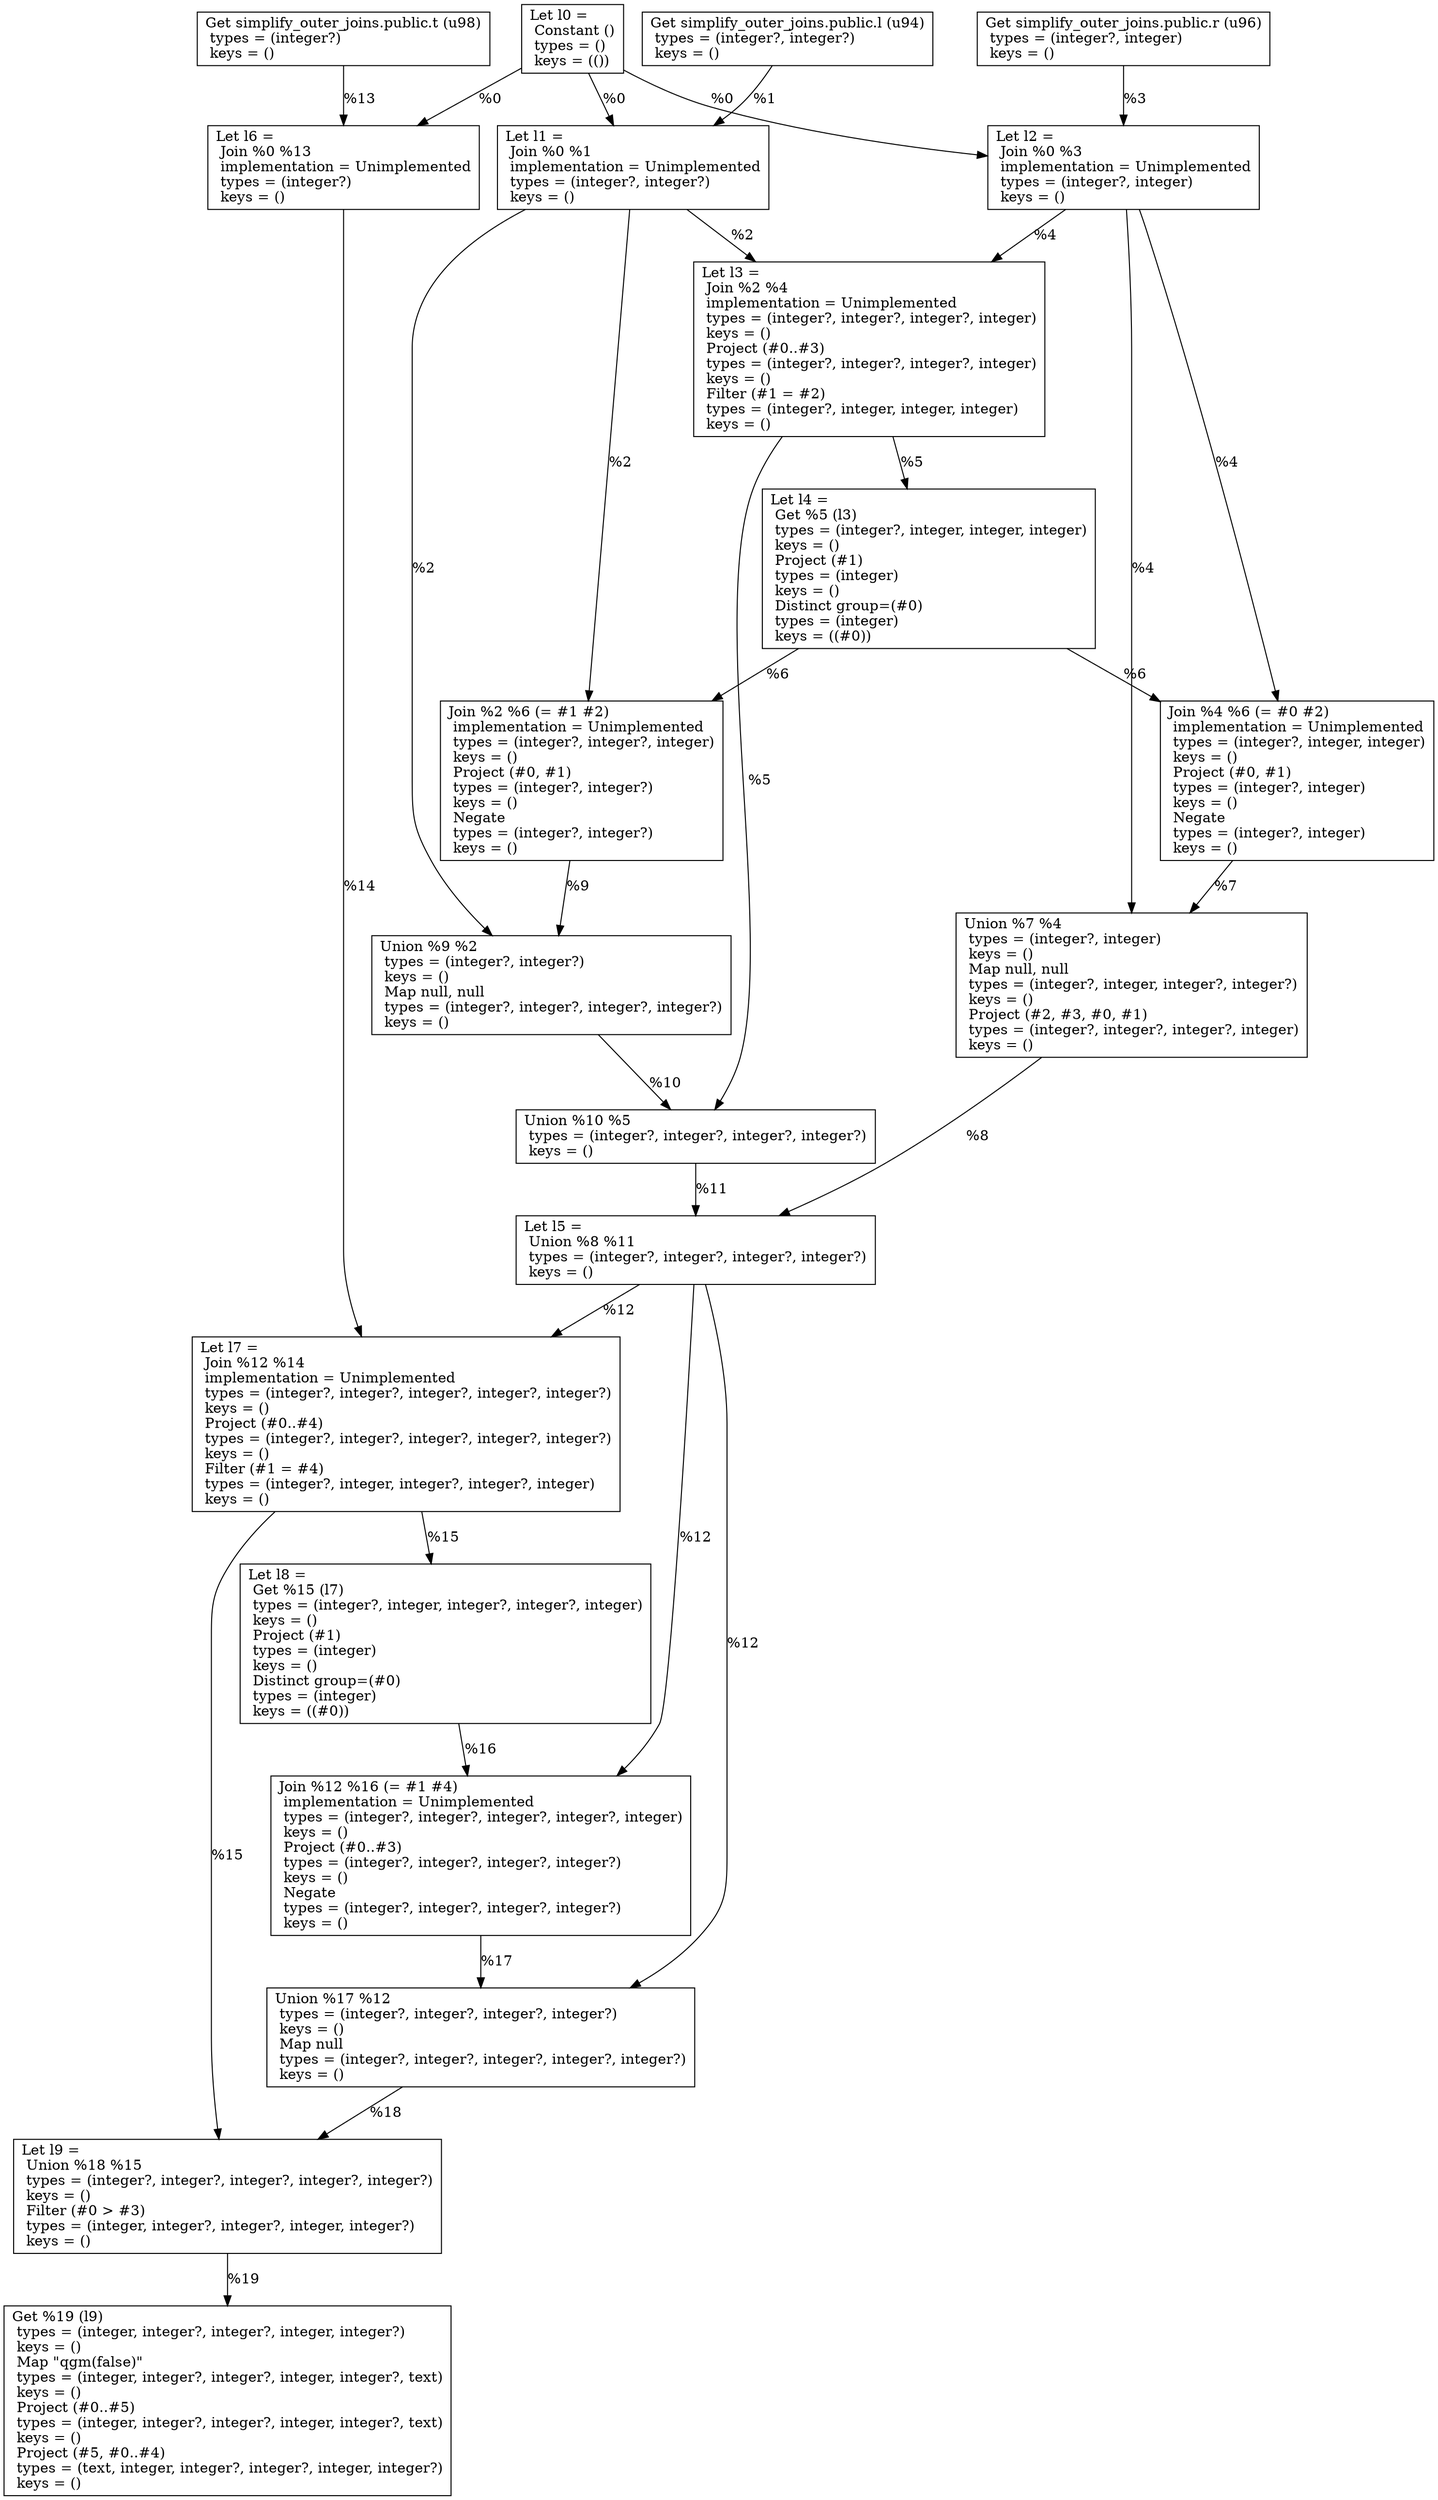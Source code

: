 digraph G {
    node0 [shape = record, label="Let l0 =\l Constant ()\l  types = ()\l  keys = (())\l"]
    node1 [shape = record, label=" Get simplify_outer_joins.public.l (u94)\l  types = (integer?, integer?)\l  keys = ()\l"]
    node2 [shape = record, label="Let l1 =\l Join %0 %1\l  implementation = Unimplemented\l  types = (integer?, integer?)\l  keys = ()\l"]
    node3 [shape = record, label=" Get simplify_outer_joins.public.r (u96)\l  types = (integer?, integer)\l  keys = ()\l"]
    node4 [shape = record, label="Let l2 =\l Join %0 %3\l  implementation = Unimplemented\l  types = (integer?, integer)\l  keys = ()\l"]
    node5 [shape = record, label="Let l3 =\l Join %2 %4\l  implementation = Unimplemented\l  types = (integer?, integer?, integer?, integer)\l  keys = ()\l Project (#0..#3)\l  types = (integer?, integer?, integer?, integer)\l  keys = ()\l Filter (#1 = #2)\l  types = (integer?, integer, integer, integer)\l  keys = ()\l"]
    node6 [shape = record, label="Let l4 =\l Get %5 (l3)\l  types = (integer?, integer, integer, integer)\l  keys = ()\l Project (#1)\l  types = (integer)\l  keys = ()\l Distinct group=(#0)\l  types = (integer)\l  keys = ((#0))\l"]
    node7 [shape = record, label=" Join %4 %6 (= #0 #2)\l  implementation = Unimplemented\l  types = (integer?, integer, integer)\l  keys = ()\l Project (#0, #1)\l  types = (integer?, integer)\l  keys = ()\l Negate\l  types = (integer?, integer)\l  keys = ()\l"]
    node8 [shape = record, label=" Union %7 %4\l  types = (integer?, integer)\l  keys = ()\l Map null, null\l  types = (integer?, integer, integer?, integer?)\l  keys = ()\l Project (#2, #3, #0, #1)\l  types = (integer?, integer?, integer?, integer)\l  keys = ()\l"]
    node9 [shape = record, label=" Join %2 %6 (= #1 #2)\l  implementation = Unimplemented\l  types = (integer?, integer?, integer)\l  keys = ()\l Project (#0, #1)\l  types = (integer?, integer?)\l  keys = ()\l Negate\l  types = (integer?, integer?)\l  keys = ()\l"]
    node10 [shape = record, label=" Union %9 %2\l  types = (integer?, integer?)\l  keys = ()\l Map null, null\l  types = (integer?, integer?, integer?, integer?)\l  keys = ()\l"]
    node11 [shape = record, label=" Union %10 %5\l  types = (integer?, integer?, integer?, integer?)\l  keys = ()\l"]
    node12 [shape = record, label="Let l5 =\l Union %8 %11\l  types = (integer?, integer?, integer?, integer?)\l  keys = ()\l"]
    node13 [shape = record, label=" Get simplify_outer_joins.public.t (u98)\l  types = (integer?)\l  keys = ()\l"]
    node14 [shape = record, label="Let l6 =\l Join %0 %13\l  implementation = Unimplemented\l  types = (integer?)\l  keys = ()\l"]
    node15 [shape = record, label="Let l7 =\l Join %12 %14\l  implementation = Unimplemented\l  types = (integer?, integer?, integer?, integer?, integer?)\l  keys = ()\l Project (#0..#4)\l  types = (integer?, integer?, integer?, integer?, integer?)\l  keys = ()\l Filter (#1 = #4)\l  types = (integer?, integer, integer?, integer?, integer)\l  keys = ()\l"]
    node16 [shape = record, label="Let l8 =\l Get %15 (l7)\l  types = (integer?, integer, integer?, integer?, integer)\l  keys = ()\l Project (#1)\l  types = (integer)\l  keys = ()\l Distinct group=(#0)\l  types = (integer)\l  keys = ((#0))\l"]
    node17 [shape = record, label=" Join %12 %16 (= #1 #4)\l  implementation = Unimplemented\l  types = (integer?, integer?, integer?, integer?, integer)\l  keys = ()\l Project (#0..#3)\l  types = (integer?, integer?, integer?, integer?)\l  keys = ()\l Negate\l  types = (integer?, integer?, integer?, integer?)\l  keys = ()\l"]
    node18 [shape = record, label=" Union %17 %12\l  types = (integer?, integer?, integer?, integer?)\l  keys = ()\l Map null\l  types = (integer?, integer?, integer?, integer?, integer?)\l  keys = ()\l"]
    node19 [shape = record, label="Let l9 =\l Union %18 %15\l  types = (integer?, integer?, integer?, integer?, integer?)\l  keys = ()\l Filter (#0 \> #3)\l  types = (integer, integer?, integer?, integer, integer?)\l  keys = ()\l"]
    node20 [shape = record, label=" Get %19 (l9)\l  types = (integer, integer?, integer?, integer, integer?)\l  keys = ()\l Map \"qgm(false)\"\l  types = (integer, integer?, integer?, integer, integer?, text)\l  keys = ()\l Project (#0..#5)\l  types = (integer, integer?, integer?, integer, integer?, text)\l  keys = ()\l Project (#5, #0..#4)\l  types = (text, integer, integer?, integer?, integer, integer?)\l  keys = ()\l"]
    node2 -> node9 [label = "%2\l"]
    node16 -> node17 [label = "%16\l"]
    node2 -> node5 [label = "%2\l"]
    node10 -> node11 [label = "%10\l"]
    node0 -> node2 [label = "%0\l"]
    node3 -> node4 [label = "%3\l"]
    node14 -> node15 [label = "%14\l"]
    node19 -> node20 [label = "%19\l"]
    node13 -> node14 [label = "%13\l"]
    node12 -> node15 [label = "%12\l"]
    node4 -> node7 [label = "%4\l"]
    node5 -> node11 [label = "%5\l"]
    node9 -> node10 [label = "%9\l"]
    node6 -> node7 [label = "%6\l"]
    node2 -> node10 [label = "%2\l"]
    node0 -> node14 [label = "%0\l"]
    node17 -> node18 [label = "%17\l"]
    node7 -> node8 [label = "%7\l"]
    node12 -> node17 [label = "%12\l"]
    node5 -> node6 [label = "%5\l"]
    node0 -> node4 [label = "%0\l"]
    node11 -> node12 [label = "%11\l"]
    node15 -> node19 [label = "%15\l"]
    node4 -> node5 [label = "%4\l"]
    node18 -> node19 [label = "%18\l"]
    node4 -> node8 [label = "%4\l"]
    node6 -> node9 [label = "%6\l"]
    node15 -> node16 [label = "%15\l"]
    node12 -> node18 [label = "%12\l"]
    node1 -> node2 [label = "%1\l"]
    node8 -> node12 [label = "%8\l"]
}
